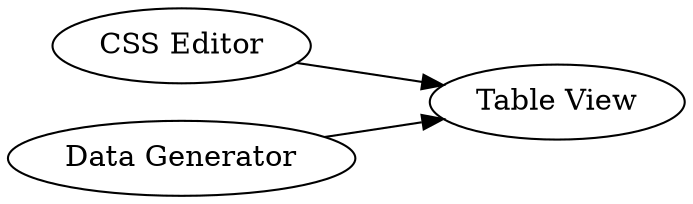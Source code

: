 digraph {
	3 -> 1
	2 -> 1
	1 [label="Table View"]
	3 [label="CSS Editor"]
	2 [label="Data Generator"]
	rankdir=LR
}
